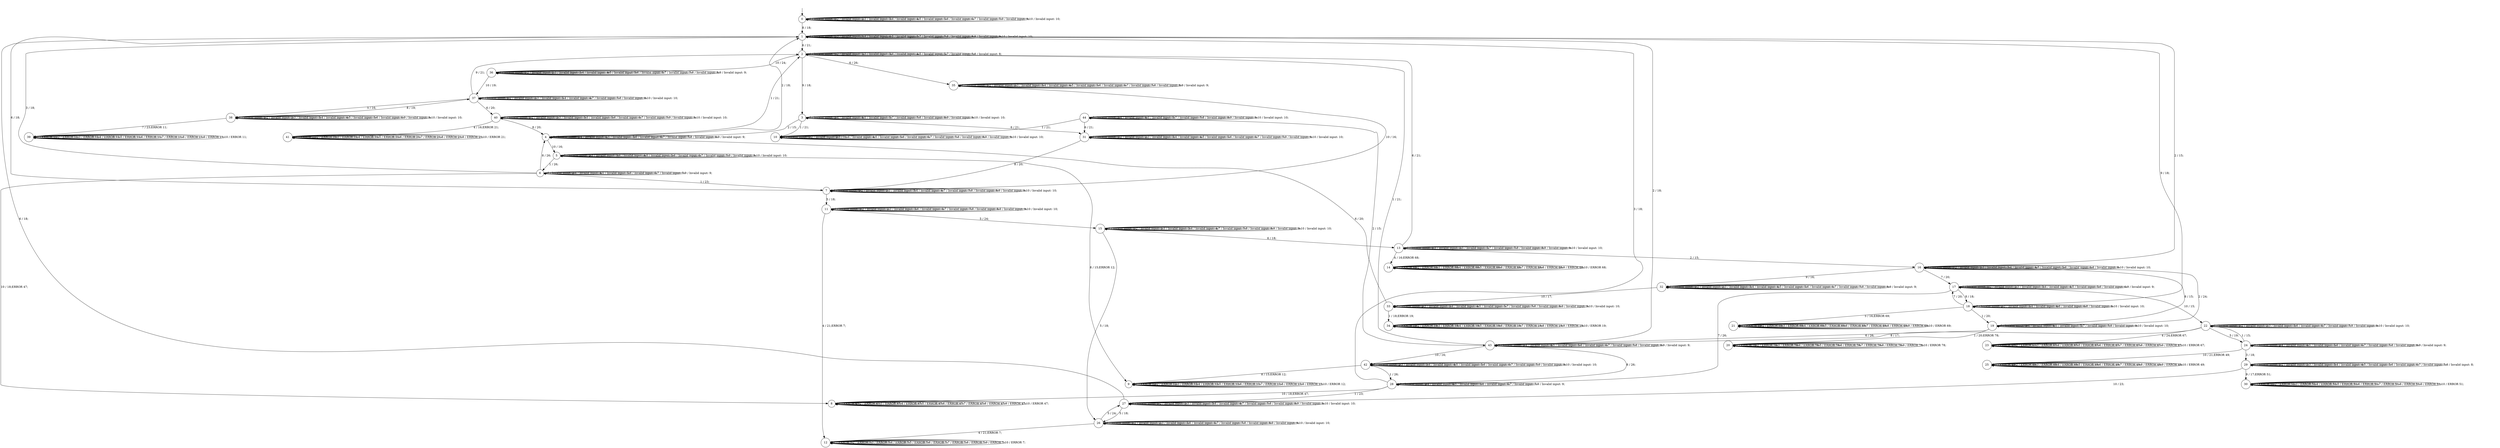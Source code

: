 digraph g {
__start0 [label="" shape="none"];

	s0 [shape="circle" label="0"];
	s1 [shape="circle" label="1"];
	s2 [shape="circle" label="2"];
	s3 [shape="circle" label="3"];
	s4 [shape="circle" label="4"];
	s5 [shape="circle" label="5"];
	s6 [shape="circle" label="6"];
	s7 [shape="circle" label="7"];
	s8 [shape="circle" label="8"];
	s9 [shape="circle" label="9"];
	s10 [shape="circle" label="10"];
	s11 [shape="circle" label="11"];
	s12 [shape="circle" label="12"];
	s13 [shape="circle" label="13"];
	s14 [shape="circle" label="14"];
	s15 [shape="circle" label="15"];
	s16 [shape="circle" label="16"];
	s17 [shape="circle" label="17"];
	s18 [shape="circle" label="18"];
	s19 [shape="circle" label="19"];
	s20 [shape="circle" label="20"];
	s21 [shape="circle" label="21"];
	s22 [shape="circle" label="22"];
	s23 [shape="circle" label="23"];
	s24 [shape="circle" label="24"];
	s25 [shape="circle" label="25"];
	s26 [shape="circle" label="26"];
	s27 [shape="circle" label="27"];
	s28 [shape="circle" label="28"];
	s29 [shape="circle" label="29"];
	s30 [shape="circle" label="30"];
	s31 [shape="circle" label="31"];
	s32 [shape="circle" label="32"];
	s33 [shape="circle" label="33"];
	s34 [shape="circle" label="34"];
	s35 [shape="circle" label="35"];
	s36 [shape="circle" label="36"];
	s37 [shape="circle" label="37"];
	s38 [shape="circle" label="38"];
	s39 [shape="circle" label="39"];
	s40 [shape="circle" label="40"];
	s41 [shape="circle" label="41"];
	s42 [shape="circle" label="42"];
	s43 [shape="circle" label="43"];
	s44 [shape="circle" label="44"];
	s0 -> s0 [label="1 / Invalid input: 1;"];
	s0 -> s0 [label="2 / Invalid input: 2;"];
	s0 -> s0 [label="3 / Invalid input: 3;"];
	s0 -> s0 [label="4 / Invalid input: 4;"];
	s0 -> s0 [label="5 / Invalid input: 5;"];
	s0 -> s0 [label="6 / Invalid input: 6;"];
	s0 -> s0 [label="7 / Invalid input: 7;"];
	s0 -> s1 [label="8 / 18;"];
	s0 -> s0 [label="9 / Invalid input: 9;"];
	s0 -> s0 [label="10 / Invalid input: 10;"];
	s1 -> s1 [label="1 / Invalid input: 1;"];
	s1 -> s16 [label="2 / 15;"];
	s1 -> s1 [label="3 / Invalid input: 3;"];
	s1 -> s1 [label="4 / Invalid input: 4;"];
	s1 -> s1 [label="5 / Invalid input: 5;"];
	s1 -> s2 [label="6 / 21;"];
	s1 -> s1 [label="7 / Invalid input: 7;"];
	s1 -> s1 [label="8 / Invalid input: 8;"];
	s1 -> s1 [label="9 / Invalid input: 9;"];
	s1 -> s1 [label="10 / Invalid input: 10;"];
	s2 -> s2 [label="1 / Invalid input: 1;"];
	s2 -> s2 [label="2 / Invalid input: 2;"];
	s2 -> s2 [label="3 / Invalid input: 3;"];
	s2 -> s2 [label="4 / Invalid input: 4;"];
	s2 -> s2 [label="5 / Invalid input: 5;"];
	s2 -> s35 [label="6 / 26;"];
	s2 -> s2 [label="7 / Invalid input: 7;"];
	s2 -> s2 [label="8 / Invalid input: 8;"];
	s2 -> s3 [label="9 / 18;"];
	s2 -> s36 [label="10 / 24;"];
	s3 -> s10 [label="1 / 21;"];
	s3 -> s4 [label="2 / 15;"];
	s3 -> s3 [label="3 / Invalid input: 3;"];
	s3 -> s3 [label="4 / Invalid input: 4;"];
	s3 -> s3 [label="5 / Invalid input: 5;"];
	s3 -> s31 [label="6 / 21;"];
	s3 -> s3 [label="7 / Invalid input: 7;"];
	s3 -> s3 [label="8 / Invalid input: 8;"];
	s3 -> s3 [label="9 / Invalid input: 9;"];
	s3 -> s3 [label="10 / Invalid input: 10;"];
	s4 -> s2 [label="1 / 21;"];
	s4 -> s1 [label="2 / 18;"];
	s4 -> s4 [label="3 / Invalid input: 3;"];
	s4 -> s4 [label="4 / Invalid input: 4;"];
	s4 -> s4 [label="5 / Invalid input: 5;"];
	s4 -> s4 [label="6 / Invalid input: 6;"];
	s4 -> s4 [label="7 / Invalid input: 7;"];
	s4 -> s4 [label="8 / Invalid input: 8;"];
	s4 -> s4 [label="9 / Invalid input: 9;"];
	s4 -> s5 [label="10 / 16;"];
	s5 -> s6 [label="1 / 26;"];
	s5 -> s5 [label="2 / Invalid input: 2;"];
	s5 -> s5 [label="3 / Invalid input: 3;"];
	s5 -> s5 [label="4 / Invalid input: 4;"];
	s5 -> s5 [label="5 / Invalid input: 5;"];
	s5 -> s5 [label="6 / Invalid input: 6;"];
	s5 -> s5 [label="7 / Invalid input: 7;"];
	s5 -> s9 [label="8 / 15;ERROR 12;"];
	s5 -> s5 [label="9 / Invalid input: 9;"];
	s5 -> s5 [label="10 / Invalid input: 10;"];
	s6 -> s7 [label="1 / 23;"];
	s6 -> s6 [label="2 / Invalid input: 2;"];
	s6 -> s1 [label="3 / 18;"];
	s6 -> s6 [label="4 / Invalid input: 4;"];
	s6 -> s6 [label="5 / Invalid input: 5;"];
	s6 -> s6 [label="6 / Invalid input: 6;"];
	s6 -> s6 [label="7 / Invalid input: 7;"];
	s6 -> s4 [label="8 / 26;"];
	s6 -> s6 [label="9 / Invalid input: 9;"];
	s6 -> s8 [label="10 / 18;ERROR 47;"];
	s7 -> s7 [label="1 / Invalid input: 1;"];
	s7 -> s7 [label="2 / Invalid input: 2;"];
	s7 -> s7 [label="3 / Invalid input: 3;"];
	s7 -> s7 [label="4 / Invalid input: 4;"];
	s7 -> s11 [label="5 / 18;"];
	s7 -> s1 [label="6 / 18;"];
	s7 -> s7 [label="7 / Invalid input: 7;"];
	s7 -> s7 [label="8 / Invalid input: 8;"];
	s7 -> s7 [label="9 / Invalid input: 9;"];
	s7 -> s7 [label="10 / Invalid input: 10;"];
	s8 -> s8 [label="1 / ERROR 47;"];
	s8 -> s8 [label="2 / ERROR 47;"];
	s8 -> s8 [label="3 / ERROR 47;"];
	s8 -> s8 [label="4 / ERROR 47;"];
	s8 -> s8 [label="5 / ERROR 47;"];
	s8 -> s8 [label="6 / ERROR 47;"];
	s8 -> s8 [label="7 / ERROR 47;"];
	s8 -> s8 [label="8 / ERROR 47;"];
	s8 -> s8 [label="9 / ERROR 47;"];
	s8 -> s8 [label="10 / ERROR 47;"];
	s9 -> s9 [label="1 / ERROR 12;"];
	s9 -> s9 [label="2 / ERROR 12;"];
	s9 -> s9 [label="3 / ERROR 12;"];
	s9 -> s9 [label="4 / ERROR 12;"];
	s9 -> s9 [label="5 / ERROR 12;"];
	s9 -> s9 [label="6 / ERROR 12;"];
	s9 -> s9 [label="7 / ERROR 12;"];
	s9 -> s9 [label="8 / ERROR 12;"];
	s9 -> s9 [label="9 / ERROR 12;"];
	s9 -> s9 [label="10 / ERROR 12;"];
	s10 -> s10 [label="1 / Invalid input: 1;"];
	s10 -> s10 [label="2 / Invalid input: 2;"];
	s10 -> s10 [label="3 / 21;"];
	s10 -> s10 [label="4 / Invalid input: 4;"];
	s10 -> s10 [label="5 / Invalid input: 5;"];
	s10 -> s10 [label="6 / Invalid input: 6;"];
	s10 -> s10 [label="7 / Invalid input: 7;"];
	s10 -> s10 [label="8 / Invalid input: 8;"];
	s10 -> s10 [label="9 / Invalid input: 9;"];
	s10 -> s10 [label="10 / Invalid input: 10;"];
	s11 -> s11 [label="1 / Invalid input: 1;"];
	s11 -> s11 [label="2 / Invalid input: 2;"];
	s11 -> s11 [label="3 / Invalid input: 3;"];
	s11 -> s12 [label="4 / 21;ERROR 7;"];
	s11 -> s15 [label="5 / 24;"];
	s11 -> s11 [label="6 / Invalid input: 6;"];
	s11 -> s11 [label="7 / Invalid input: 7;"];
	s11 -> s11 [label="8 / Invalid input: 8;"];
	s11 -> s11 [label="9 / Invalid input: 9;"];
	s11 -> s11 [label="10 / Invalid input: 10;"];
	s12 -> s12 [label="1 / ERROR 7;"];
	s12 -> s12 [label="2 / ERROR 7;"];
	s12 -> s12 [label="3 / ERROR 7;"];
	s12 -> s12 [label="4 / ERROR 7;"];
	s12 -> s12 [label="5 / ERROR 7;"];
	s12 -> s12 [label="6 / ERROR 7;"];
	s12 -> s12 [label="7 / ERROR 7;"];
	s12 -> s12 [label="8 / ERROR 7;"];
	s12 -> s12 [label="9 / ERROR 7;"];
	s12 -> s12 [label="10 / ERROR 7;"];
	s13 -> s13 [label="1 / Invalid input: 1;"];
	s13 -> s16 [label="2 / 15;"];
	s13 -> s13 [label="3 / Invalid input: 3;"];
	s13 -> s14 [label="4 / 16;ERROR 68;"];
	s13 -> s13 [label="5 / Invalid input: 5;"];
	s13 -> s2 [label="6 / 21;"];
	s13 -> s13 [label="7 / Invalid input: 7;"];
	s13 -> s13 [label="8 / Invalid input: 8;"];
	s13 -> s13 [label="9 / Invalid input: 9;"];
	s13 -> s13 [label="10 / Invalid input: 10;"];
	s14 -> s14 [label="1 / ERROR 68;"];
	s14 -> s14 [label="2 / ERROR 68;"];
	s14 -> s14 [label="3 / ERROR 68;"];
	s14 -> s14 [label="4 / ERROR 68;"];
	s14 -> s14 [label="5 / ERROR 68;"];
	s14 -> s14 [label="6 / ERROR 68;"];
	s14 -> s14 [label="7 / ERROR 68;"];
	s14 -> s14 [label="8 / ERROR 68;"];
	s14 -> s14 [label="9 / ERROR 68;"];
	s14 -> s14 [label="10 / ERROR 68;"];
	s15 -> s15 [label="1 / Invalid input: 1;"];
	s15 -> s15 [label="2 / Invalid input: 2;"];
	s15 -> s15 [label="3 / Invalid input: 3;"];
	s15 -> s15 [label="4 / Invalid input: 4;"];
	s15 -> s26 [label="5 / 18;"];
	s15 -> s13 [label="6 / 18;"];
	s15 -> s15 [label="7 / Invalid input: 7;"];
	s15 -> s15 [label="8 / Invalid input: 8;"];
	s15 -> s15 [label="9 / Invalid input: 9;"];
	s15 -> s15 [label="10 / Invalid input: 10;"];
	s16 -> s16 [label="1 / Invalid input: 1;"];
	s16 -> s16 [label="2 / Invalid input: 2;"];
	s16 -> s16 [label="3 / Invalid input: 3;"];
	s16 -> s16 [label="4 / Invalid input: 4;"];
	s16 -> s16 [label="5 / Invalid input: 5;"];
	s16 -> s16 [label="6 / Invalid input: 6;"];
	s16 -> s17 [label="7 / 20;"];
	s16 -> s16 [label="8 / Invalid input: 8;"];
	s16 -> s32 [label="9 / 16;"];
	s16 -> s16 [label="10 / Invalid input: 10;"];
	s17 -> s17 [label="1 / Invalid input: 1;"];
	s17 -> s17 [label="2 / Invalid input: 2;"];
	s17 -> s17 [label="3 / Invalid input: 3;"];
	s17 -> s17 [label="4 / Invalid input: 4;"];
	s17 -> s17 [label="5 / Invalid input: 5;"];
	s17 -> s17 [label="6 / Invalid input: 6;"];
	s17 -> s28 [label="7 / 26;"];
	s17 -> s18 [label="8 / 18;"];
	s17 -> s17 [label="9 / Invalid input: 9;"];
	s17 -> s22 [label="10 / 15;"];
	s18 -> s19 [label="1 / 20;"];
	s18 -> s18 [label="2 / Invalid input: 2;"];
	s18 -> s18 [label="3 / Invalid input: 3;"];
	s18 -> s18 [label="4 / Invalid input: 4;"];
	s18 -> s21 [label="5 / 16;ERROR 69;"];
	s18 -> s18 [label="6 / Invalid input: 6;"];
	s18 -> s17 [label="7 / 20;"];
	s18 -> s18 [label="8 / Invalid input: 8;"];
	s18 -> s1 [label="9 / 18;"];
	s18 -> s18 [label="10 / Invalid input: 10;"];
	s19 -> s20 [label="1 / 20;ERROR 78;"];
	s19 -> s16 [label="2 / 24;"];
	s19 -> s19 [label="3 / Invalid input: 3;"];
	s19 -> s19 [label="4 / Invalid input: 4;"];
	s19 -> s19 [label="5 / Invalid input: 5;"];
	s19 -> s43 [label="6 / 26;"];
	s19 -> s19 [label="7 / Invalid input: 7;"];
	s19 -> s16 [label="8 / 15;"];
	s19 -> s19 [label="9 / Invalid input: 9;"];
	s19 -> s19 [label="10 / Invalid input: 10;"];
	s20 -> s20 [label="1 / ERROR 78;"];
	s20 -> s20 [label="2 / ERROR 78;"];
	s20 -> s20 [label="3 / ERROR 78;"];
	s20 -> s20 [label="4 / ERROR 78;"];
	s20 -> s20 [label="5 / ERROR 78;"];
	s20 -> s20 [label="6 / ERROR 78;"];
	s20 -> s20 [label="7 / ERROR 78;"];
	s20 -> s20 [label="8 / ERROR 78;"];
	s20 -> s20 [label="9 / ERROR 78;"];
	s20 -> s20 [label="10 / ERROR 78;"];
	s21 -> s21 [label="1 / ERROR 69;"];
	s21 -> s21 [label="2 / ERROR 69;"];
	s21 -> s21 [label="3 / ERROR 69;"];
	s21 -> s21 [label="4 / ERROR 69;"];
	s21 -> s21 [label="5 / ERROR 69;"];
	s21 -> s21 [label="6 / ERROR 69;"];
	s21 -> s21 [label="7 / ERROR 69;"];
	s21 -> s21 [label="8 / ERROR 69;"];
	s21 -> s21 [label="9 / ERROR 69;"];
	s21 -> s21 [label="10 / ERROR 69;"];
	s22 -> s22 [label="1 / Invalid input: 1;"];
	s22 -> s22 [label="2 / Invalid input: 2;"];
	s22 -> s22 [label="3 / Invalid input: 3;"];
	s22 -> s23 [label="4 / 24;ERROR 67;"];
	s22 -> s24 [label="5 / 19;"];
	s22 -> s22 [label="6 / Invalid input: 6;"];
	s22 -> s22 [label="7 / Invalid input: 7;"];
	s22 -> s43 [label="8 / 17;"];
	s22 -> s22 [label="9 / Invalid input: 9;"];
	s22 -> s22 [label="10 / Invalid input: 10;"];
	s23 -> s23 [label="1 / ERROR 67;"];
	s23 -> s23 [label="2 / ERROR 67;"];
	s23 -> s23 [label="3 / ERROR 67;"];
	s23 -> s23 [label="4 / ERROR 67;"];
	s23 -> s23 [label="5 / ERROR 67;"];
	s23 -> s23 [label="6 / ERROR 67;"];
	s23 -> s23 [label="7 / ERROR 67;"];
	s23 -> s23 [label="8 / ERROR 67;"];
	s23 -> s23 [label="9 / ERROR 67;"];
	s23 -> s23 [label="10 / ERROR 67;"];
	s24 -> s22 [label="1 / 15;"];
	s24 -> s24 [label="2 / Invalid input: 2;"];
	s24 -> s29 [label="3 / 18;"];
	s24 -> s24 [label="4 / Invalid input: 4;"];
	s24 -> s24 [label="5 / Invalid input: 5;"];
	s24 -> s24 [label="6 / Invalid input: 6;"];
	s24 -> s24 [label="7 / Invalid input: 7;"];
	s24 -> s24 [label="8 / Invalid input: 8;"];
	s24 -> s24 [label="9 / Invalid input: 9;"];
	s24 -> s25 [label="10 / 21;ERROR 49;"];
	s25 -> s25 [label="1 / ERROR 49;"];
	s25 -> s25 [label="2 / ERROR 49;"];
	s25 -> s25 [label="3 / ERROR 49;"];
	s25 -> s25 [label="4 / ERROR 49;"];
	s25 -> s25 [label="5 / ERROR 49;"];
	s25 -> s25 [label="6 / ERROR 49;"];
	s25 -> s25 [label="7 / ERROR 49;"];
	s25 -> s25 [label="8 / ERROR 49;"];
	s25 -> s25 [label="9 / ERROR 49;"];
	s25 -> s25 [label="10 / ERROR 49;"];
	s26 -> s26 [label="1 / Invalid input: 1;"];
	s26 -> s26 [label="2 / Invalid input: 2;"];
	s26 -> s26 [label="3 / Invalid input: 3;"];
	s26 -> s12 [label="4 / 21;ERROR 7;"];
	s26 -> s27 [label="5 / 24;"];
	s26 -> s26 [label="6 / Invalid input: 6;"];
	s26 -> s26 [label="7 / Invalid input: 7;"];
	s26 -> s26 [label="8 / Invalid input: 8;"];
	s26 -> s26 [label="9 / Invalid input: 9;"];
	s26 -> s26 [label="10 / Invalid input: 10;"];
	s27 -> s27 [label="1 / Invalid input: 1;"];
	s27 -> s27 [label="2 / Invalid input: 2;"];
	s27 -> s27 [label="3 / Invalid input: 3;"];
	s27 -> s27 [label="4 / Invalid input: 4;"];
	s27 -> s26 [label="5 / 18;"];
	s27 -> s1 [label="6 / 18;"];
	s27 -> s27 [label="7 / Invalid input: 7;"];
	s27 -> s27 [label="8 / Invalid input: 8;"];
	s27 -> s27 [label="9 / Invalid input: 9;"];
	s27 -> s27 [label="10 / Invalid input: 10;"];
	s28 -> s27 [label="1 / 23;"];
	s28 -> s28 [label="2 / Invalid input: 2;"];
	s28 -> s1 [label="3 / 18;"];
	s28 -> s28 [label="4 / Invalid input: 4;"];
	s28 -> s28 [label="5 / Invalid input: 5;"];
	s28 -> s28 [label="6 / Invalid input: 6;"];
	s28 -> s28 [label="7 / Invalid input: 7;"];
	s28 -> s43 [label="8 / 26;"];
	s28 -> s28 [label="9 / Invalid input: 9;"];
	s28 -> s8 [label="10 / 18;ERROR 47;"];
	s29 -> s29 [label="1 / Invalid input: 1;"];
	s29 -> s29 [label="2 / Invalid input: 2;"];
	s29 -> s29 [label="3 / Invalid input: 3;"];
	s29 -> s29 [label="4 / Invalid input: 4;"];
	s29 -> s29 [label="5 / Invalid input: 5;"];
	s29 -> s29 [label="6 / Invalid input: 6;"];
	s29 -> s29 [label="7 / Invalid input: 7;"];
	s29 -> s29 [label="8 / Invalid input: 8;"];
	s29 -> s30 [label="9 / 17;ERROR 51;"];
	s29 -> s27 [label="10 / 23;"];
	s30 -> s30 [label="1 / ERROR 51;"];
	s30 -> s30 [label="2 / ERROR 51;"];
	s30 -> s30 [label="3 / ERROR 51;"];
	s30 -> s30 [label="4 / ERROR 51;"];
	s30 -> s30 [label="5 / ERROR 51;"];
	s30 -> s30 [label="6 / ERROR 51;"];
	s30 -> s30 [label="7 / ERROR 51;"];
	s30 -> s30 [label="8 / ERROR 51;"];
	s30 -> s30 [label="9 / ERROR 51;"];
	s30 -> s30 [label="10 / ERROR 51;"];
	s31 -> s31 [label="1 / Invalid input: 1;"];
	s31 -> s31 [label="2 / Invalid input: 2;"];
	s31 -> s31 [label="3 / Invalid input: 3;"];
	s31 -> s31 [label="4 / Invalid input: 4;"];
	s31 -> s31 [label="5 / Invalid input: 5;"];
	s31 -> s31 [label="6 / Invalid input: 6;"];
	s31 -> s31 [label="7 / Invalid input: 7;"];
	s31 -> s7 [label="8 / 20;"];
	s31 -> s31 [label="9 / Invalid input: 9;"];
	s31 -> s31 [label="10 / Invalid input: 10;"];
	s32 -> s32 [label="1 / Invalid input: 1;"];
	s32 -> s32 [label="2 / Invalid input: 2;"];
	s32 -> s32 [label="3 / Invalid input: 3;"];
	s32 -> s32 [label="4 / Invalid input: 4;"];
	s32 -> s32 [label="5 / Invalid input: 5;"];
	s32 -> s32 [label="6 / Invalid input: 6;"];
	s32 -> s32 [label="7 / Invalid input: 7;"];
	s32 -> s32 [label="8 / Invalid input: 8;"];
	s32 -> s32 [label="9 / Invalid input: 9;"];
	s32 -> s33 [label="10 / 17;"];
	s33 -> s34 [label="1 / 18;ERROR 19;"];
	s33 -> s33 [label="2 / Invalid input: 2;"];
	s33 -> s33 [label="3 / Invalid input: 3;"];
	s33 -> s33 [label="4 / Invalid input: 4;"];
	s33 -> s33 [label="5 / Invalid input: 5;"];
	s33 -> s4 [label="6 / 20;"];
	s33 -> s33 [label="7 / Invalid input: 7;"];
	s33 -> s33 [label="8 / Invalid input: 8;"];
	s33 -> s33 [label="9 / Invalid input: 9;"];
	s33 -> s33 [label="10 / Invalid input: 10;"];
	s34 -> s34 [label="1 / ERROR 19;"];
	s34 -> s34 [label="2 / ERROR 19;"];
	s34 -> s34 [label="3 / ERROR 19;"];
	s34 -> s34 [label="4 / ERROR 19;"];
	s34 -> s34 [label="5 / ERROR 19;"];
	s34 -> s34 [label="6 / ERROR 19;"];
	s34 -> s34 [label="7 / ERROR 19;"];
	s34 -> s34 [label="8 / ERROR 19;"];
	s34 -> s34 [label="9 / ERROR 19;"];
	s34 -> s34 [label="10 / ERROR 19;"];
	s35 -> s35 [label="1 / Invalid input: 1;"];
	s35 -> s35 [label="2 / Invalid input: 2;"];
	s35 -> s35 [label="3 / Invalid input: 3;"];
	s35 -> s35 [label="4 / Invalid input: 4;"];
	s35 -> s35 [label="5 / Invalid input: 5;"];
	s35 -> s35 [label="6 / Invalid input: 6;"];
	s35 -> s35 [label="7 / Invalid input: 7;"];
	s35 -> s35 [label="8 / Invalid input: 8;"];
	s35 -> s35 [label="9 / Invalid input: 9;"];
	s35 -> s7 [label="10 / 16;"];
	s36 -> s36 [label="1 / Invalid input: 1;"];
	s36 -> s36 [label="2 / Invalid input: 2;"];
	s36 -> s36 [label="3 / Invalid input: 3;"];
	s36 -> s36 [label="4 / Invalid input: 4;"];
	s36 -> s36 [label="5 / Invalid input: 5;"];
	s36 -> s36 [label="6 / Invalid input: 6;"];
	s36 -> s36 [label="7 / Invalid input: 7;"];
	s36 -> s36 [label="8 / Invalid input: 8;"];
	s36 -> s36 [label="9 / Invalid input: 9;"];
	s36 -> s37 [label="10 / 19;"];
	s37 -> s37 [label="1 / Invalid input: 1;"];
	s37 -> s37 [label="2 / Invalid input: 2;"];
	s37 -> s37 [label="3 / Invalid input: 3;"];
	s37 -> s37 [label="4 / Invalid input: 4;"];
	s37 -> s38 [label="5 / 16;"];
	s37 -> s40 [label="6 / 20;"];
	s37 -> s37 [label="7 / Invalid input: 7;"];
	s37 -> s37 [label="8 / Invalid input: 8;"];
	s37 -> s2 [label="9 / 21;"];
	s37 -> s37 [label="10 / Invalid input: 10;"];
	s38 -> s38 [label="1 / Invalid input: 1;"];
	s38 -> s38 [label="2 / Invalid input: 2;"];
	s38 -> s38 [label="3 / Invalid input: 3;"];
	s38 -> s38 [label="4 / Invalid input: 4;"];
	s38 -> s38 [label="5 / Invalid input: 5;"];
	s38 -> s38 [label="6 / Invalid input: 6;"];
	s38 -> s39 [label="7 / 23;ERROR 11;"];
	s38 -> s37 [label="8 / 19;"];
	s38 -> s38 [label="9 / Invalid input: 9;"];
	s38 -> s38 [label="10 / Invalid input: 10;"];
	s39 -> s39 [label="1 / ERROR 11;"];
	s39 -> s39 [label="2 / ERROR 11;"];
	s39 -> s39 [label="3 / ERROR 11;"];
	s39 -> s39 [label="4 / ERROR 11;"];
	s39 -> s39 [label="5 / ERROR 11;"];
	s39 -> s39 [label="6 / ERROR 11;"];
	s39 -> s39 [label="7 / ERROR 11;"];
	s39 -> s39 [label="8 / ERROR 11;"];
	s39 -> s39 [label="9 / ERROR 11;"];
	s39 -> s39 [label="10 / ERROR 11;"];
	s40 -> s40 [label="1 / Invalid input: 1;"];
	s40 -> s40 [label="2 / Invalid input: 2;"];
	s40 -> s40 [label="3 / Invalid input: 3;"];
	s40 -> s41 [label="4 / 16;ERROR 21;"];
	s40 -> s40 [label="5 / Invalid input: 5;"];
	s40 -> s40 [label="6 / Invalid input: 6;"];
	s40 -> s40 [label="7 / Invalid input: 7;"];
	s40 -> s4 [label="8 / 20;"];
	s40 -> s40 [label="9 / Invalid input: 9;"];
	s40 -> s40 [label="10 / Invalid input: 10;"];
	s41 -> s41 [label="1 / ERROR 21;"];
	s41 -> s41 [label="2 / ERROR 21;"];
	s41 -> s41 [label="3 / ERROR 21;"];
	s41 -> s41 [label="4 / ERROR 21;"];
	s41 -> s41 [label="5 / ERROR 21;"];
	s41 -> s41 [label="6 / ERROR 21;"];
	s41 -> s41 [label="7 / ERROR 21;"];
	s41 -> s41 [label="8 / ERROR 21;"];
	s41 -> s41 [label="9 / ERROR 21;"];
	s41 -> s41 [label="10 / ERROR 21;"];
	s42 -> s28 [label="1 / 26;"];
	s42 -> s42 [label="2 / Invalid input: 2;"];
	s42 -> s42 [label="3 / Invalid input: 3;"];
	s42 -> s42 [label="4 / Invalid input: 4;"];
	s42 -> s42 [label="5 / Invalid input: 5;"];
	s42 -> s42 [label="6 / Invalid input: 6;"];
	s42 -> s42 [label="7 / Invalid input: 7;"];
	s42 -> s9 [label="8 / 15;ERROR 12;"];
	s42 -> s42 [label="9 / Invalid input: 9;"];
	s42 -> s42 [label="10 / Invalid input: 10;"];
	s43 -> s2 [label="1 / 21;"];
	s43 -> s1 [label="2 / 18;"];
	s43 -> s43 [label="3 / Invalid input: 3;"];
	s43 -> s43 [label="4 / Invalid input: 4;"];
	s43 -> s43 [label="5 / Invalid input: 5;"];
	s43 -> s43 [label="6 / Invalid input: 6;"];
	s43 -> s43 [label="7 / Invalid input: 7;"];
	s43 -> s43 [label="8 / Invalid input: 8;"];
	s43 -> s43 [label="9 / Invalid input: 9;"];
	s43 -> s42 [label="10 / 16;"];
	s44 -> s10 [label="1 / 21;"];
	s44 -> s43 [label="2 / 15;"];
	s44 -> s44 [label="3 / Invalid input: 3;"];
	s44 -> s44 [label="4 / Invalid input: 4;"];
	s44 -> s44 [label="5 / Invalid input: 5;"];
	s44 -> s31 [label="6 / 21;"];
	s44 -> s44 [label="7 / Invalid input: 7;"];
	s44 -> s44 [label="8 / Invalid input: 8;"];
	s44 -> s44 [label="9 / Invalid input: 9;"];
	s44 -> s44 [label="10 / Invalid input: 10;"];

__start0 -> s0;
}
